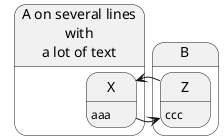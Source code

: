 {
  "sha1": "678akc018guvjqk4f0fosau8z7ik6k7",
  "insertion": {
    "when": "2024-05-30T20:48:20.894Z",
    "url": "https://github.com/plantuml/plantuml/issues/863",
    "user": "plantuml@gmail.com"
  }
}
@startuml
!pragma layout smetana
state A as "A on several lines\nwith\na lot of text" {
  X : aaa
}
state B {
  Z : ccc
}
X -> Z
X <- Z
@enduml
